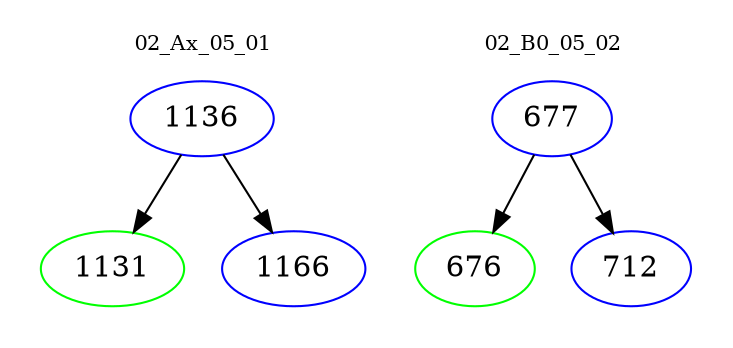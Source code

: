 digraph{
subgraph cluster_0 {
color = white
label = "02_Ax_05_01";
fontsize=10;
T0_1136 [label="1136", color="blue"]
T0_1136 -> T0_1131 [color="black"]
T0_1131 [label="1131", color="green"]
T0_1136 -> T0_1166 [color="black"]
T0_1166 [label="1166", color="blue"]
}
subgraph cluster_1 {
color = white
label = "02_B0_05_02";
fontsize=10;
T1_677 [label="677", color="blue"]
T1_677 -> T1_676 [color="black"]
T1_676 [label="676", color="green"]
T1_677 -> T1_712 [color="black"]
T1_712 [label="712", color="blue"]
}
}
